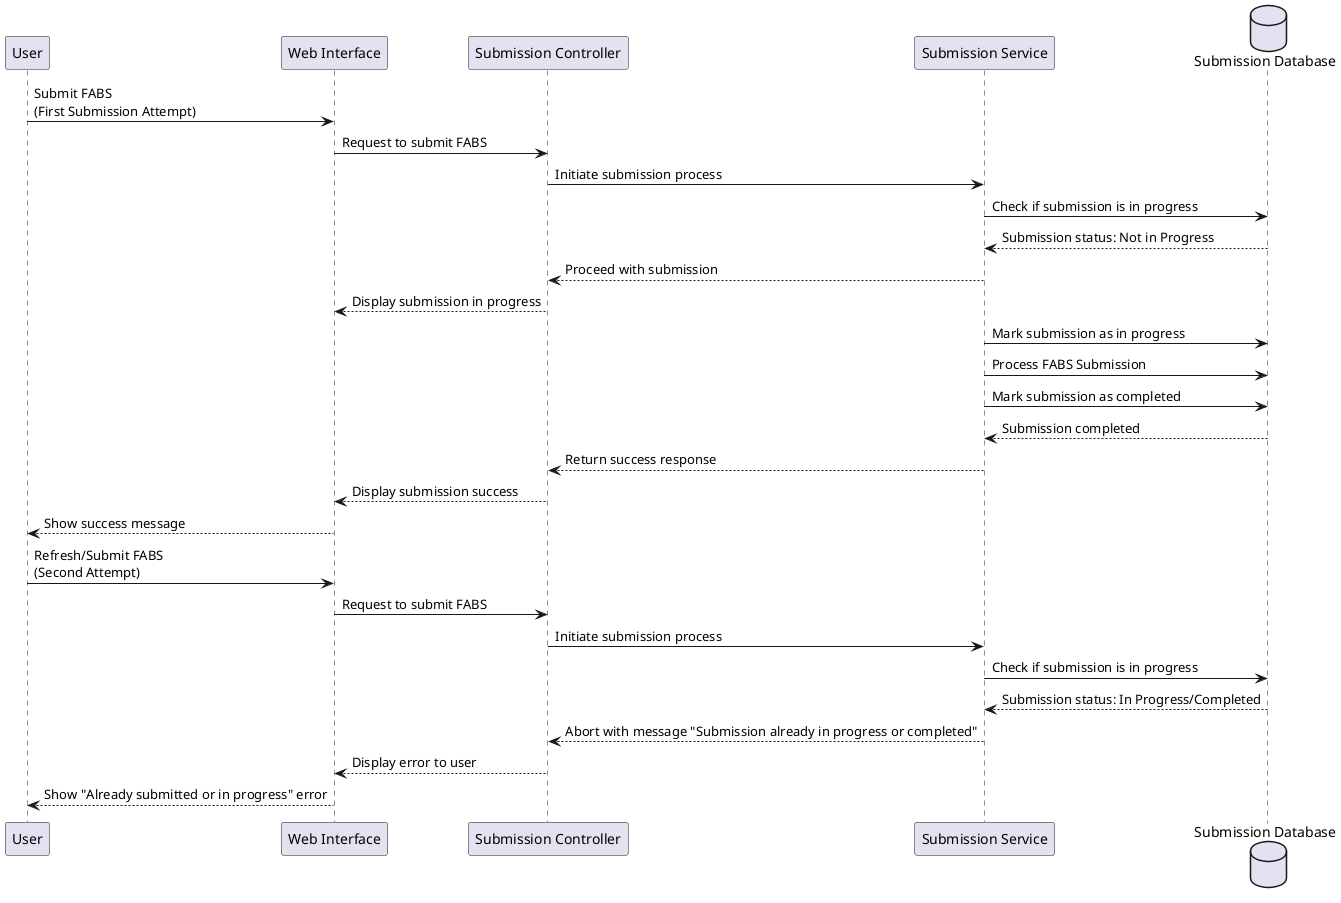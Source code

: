 @startuml
participant User
participant "Web Interface" as UI
participant "Submission Controller" as Controller
participant "Submission Service" as Service
database "Submission Database" as DB

User -> UI: Submit FABS\n(First Submission Attempt)
UI -> Controller: Request to submit FABS
Controller -> Service: Initiate submission process
Service -> DB: Check if submission is in progress
DB --> Service: Submission status: Not in Progress
Service --> Controller: Proceed with submission
Controller --> UI: Display submission in progress
Service -> DB: Mark submission as in progress
Service -> DB: Process FABS Submission
Service -> DB: Mark submission as completed
DB --> Service: Submission completed
Service --> Controller: Return success response
Controller --> UI: Display submission success
UI --> User: Show success message

User -> UI: Refresh/Submit FABS\n(Second Attempt)
UI -> Controller: Request to submit FABS
Controller -> Service: Initiate submission process
Service -> DB: Check if submission is in progress
DB --> Service: Submission status: In Progress/Completed
Service --> Controller: Abort with message "Submission already in progress or completed"
Controller --> UI: Display error to user
UI --> User: Show "Already submitted or in progress" error
@enduml